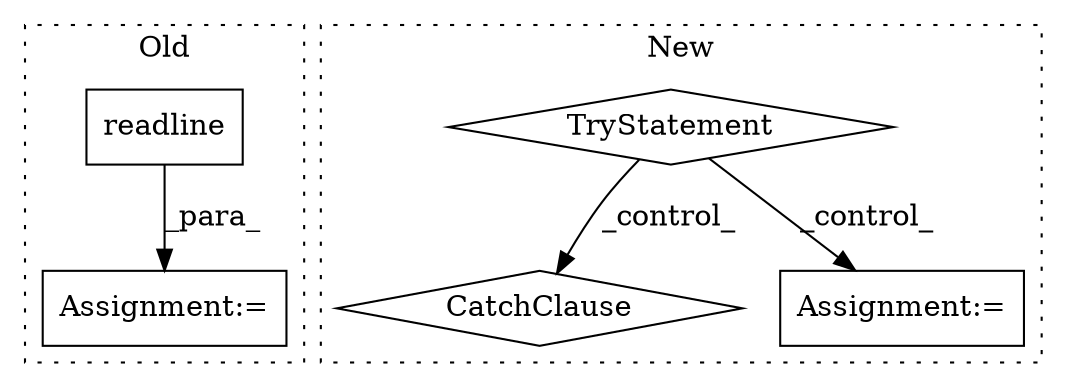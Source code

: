 digraph G {
subgraph cluster0 {
1 [label="readline" a="32" s="643" l="10" shape="box"];
4 [label="Assignment:=" a="7" s="669" l="2" shape="box"];
label = "Old";
style="dotted";
}
subgraph cluster1 {
2 [label="CatchClause" a="12" s="1123,1163" l="11,2" shape="diamond"];
3 [label="TryStatement" a="54" s="638" l="4" shape="diamond"];
5 [label="Assignment:=" a="7" s="708" l="1" shape="box"];
label = "New";
style="dotted";
}
1 -> 4 [label="_para_"];
3 -> 5 [label="_control_"];
3 -> 2 [label="_control_"];
}